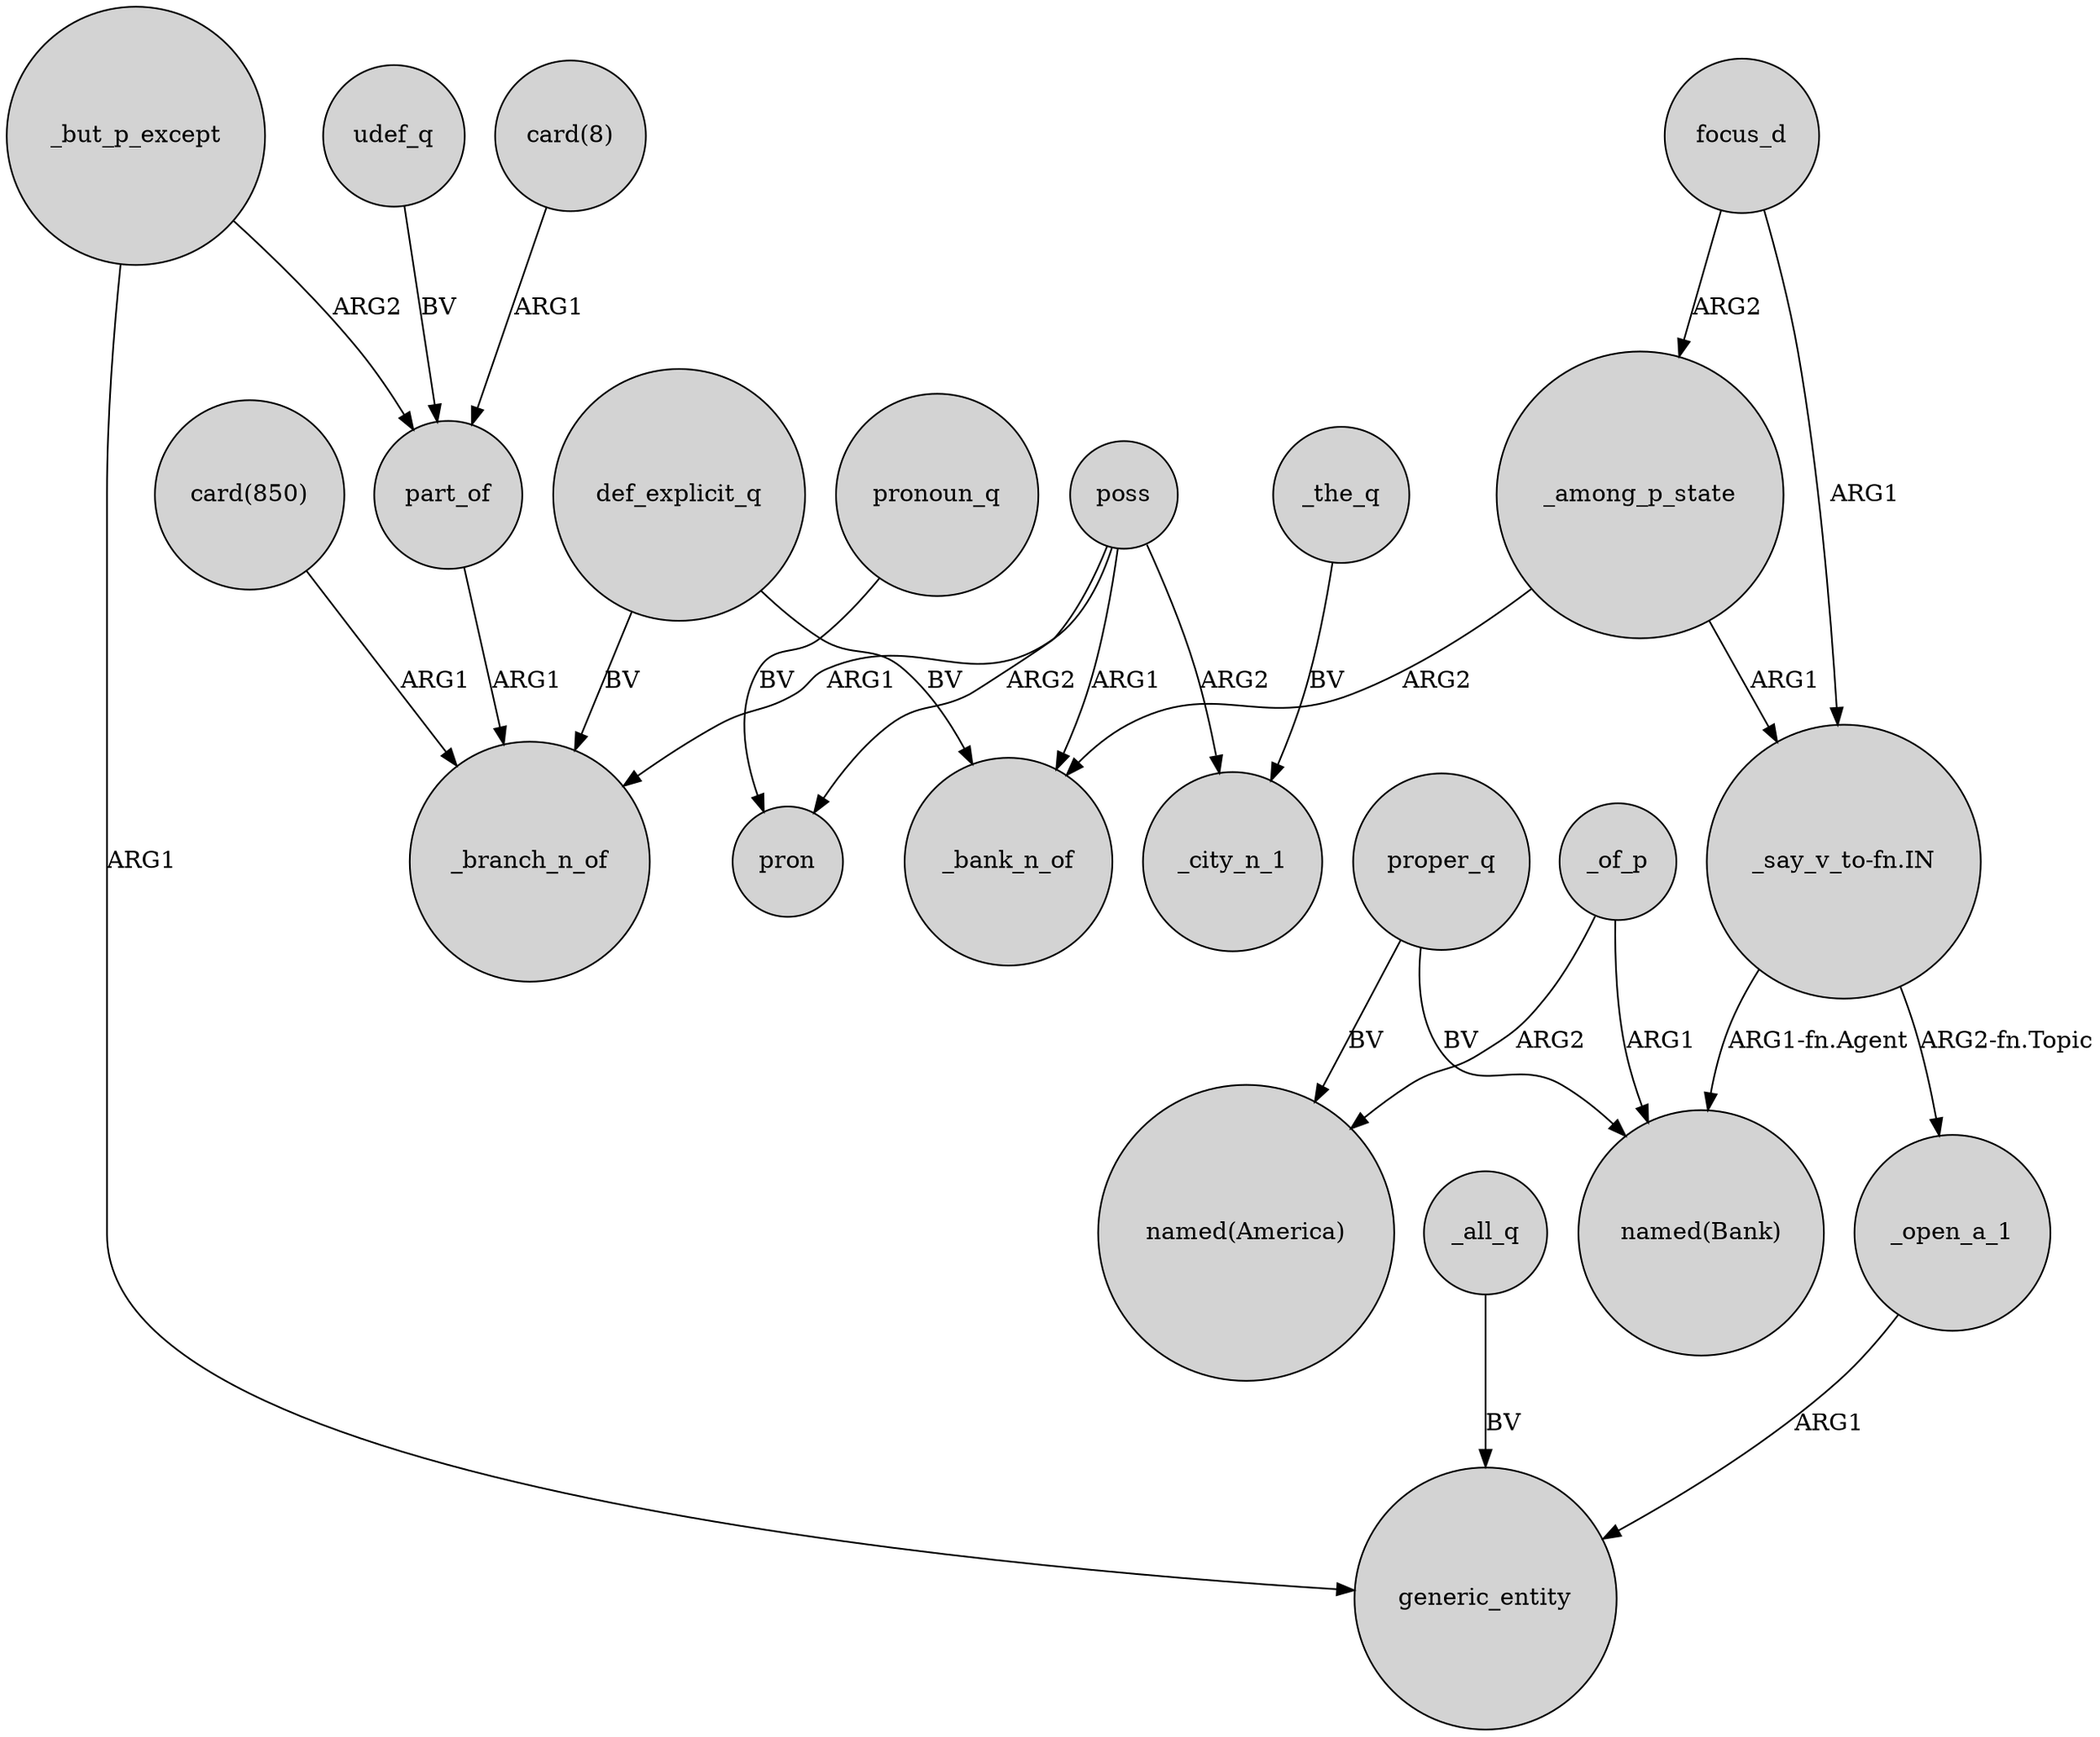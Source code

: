 digraph {
	node [shape=circle style=filled]
	_but_p_except -> part_of [label=ARG2]
	_among_p_state -> "_say_v_to-fn.IN" [label=ARG1]
	udef_q -> part_of [label=BV]
	"_say_v_to-fn.IN" -> _open_a_1 [label="ARG2-fn.Topic"]
	poss -> pron [label=ARG2]
	_open_a_1 -> generic_entity [label=ARG1]
	_of_p -> "named(America)" [label=ARG2]
	poss -> _bank_n_of [label=ARG1]
	_all_q -> generic_entity [label=BV]
	part_of -> _branch_n_of [label=ARG1]
	proper_q -> "named(Bank)" [label=BV]
	pronoun_q -> pron [label=BV]
	"card(850)" -> _branch_n_of [label=ARG1]
	_of_p -> "named(Bank)" [label=ARG1]
	_among_p_state -> _bank_n_of [label=ARG2]
	"_say_v_to-fn.IN" -> "named(Bank)" [label="ARG1-fn.Agent"]
	_but_p_except -> generic_entity [label=ARG1]
	_the_q -> _city_n_1 [label=BV]
	def_explicit_q -> _bank_n_of [label=BV]
	"card(8)" -> part_of [label=ARG1]
	poss -> _city_n_1 [label=ARG2]
	def_explicit_q -> _branch_n_of [label=BV]
	focus_d -> _among_p_state [label=ARG2]
	proper_q -> "named(America)" [label=BV]
	poss -> _branch_n_of [label=ARG1]
	focus_d -> "_say_v_to-fn.IN" [label=ARG1]
}
